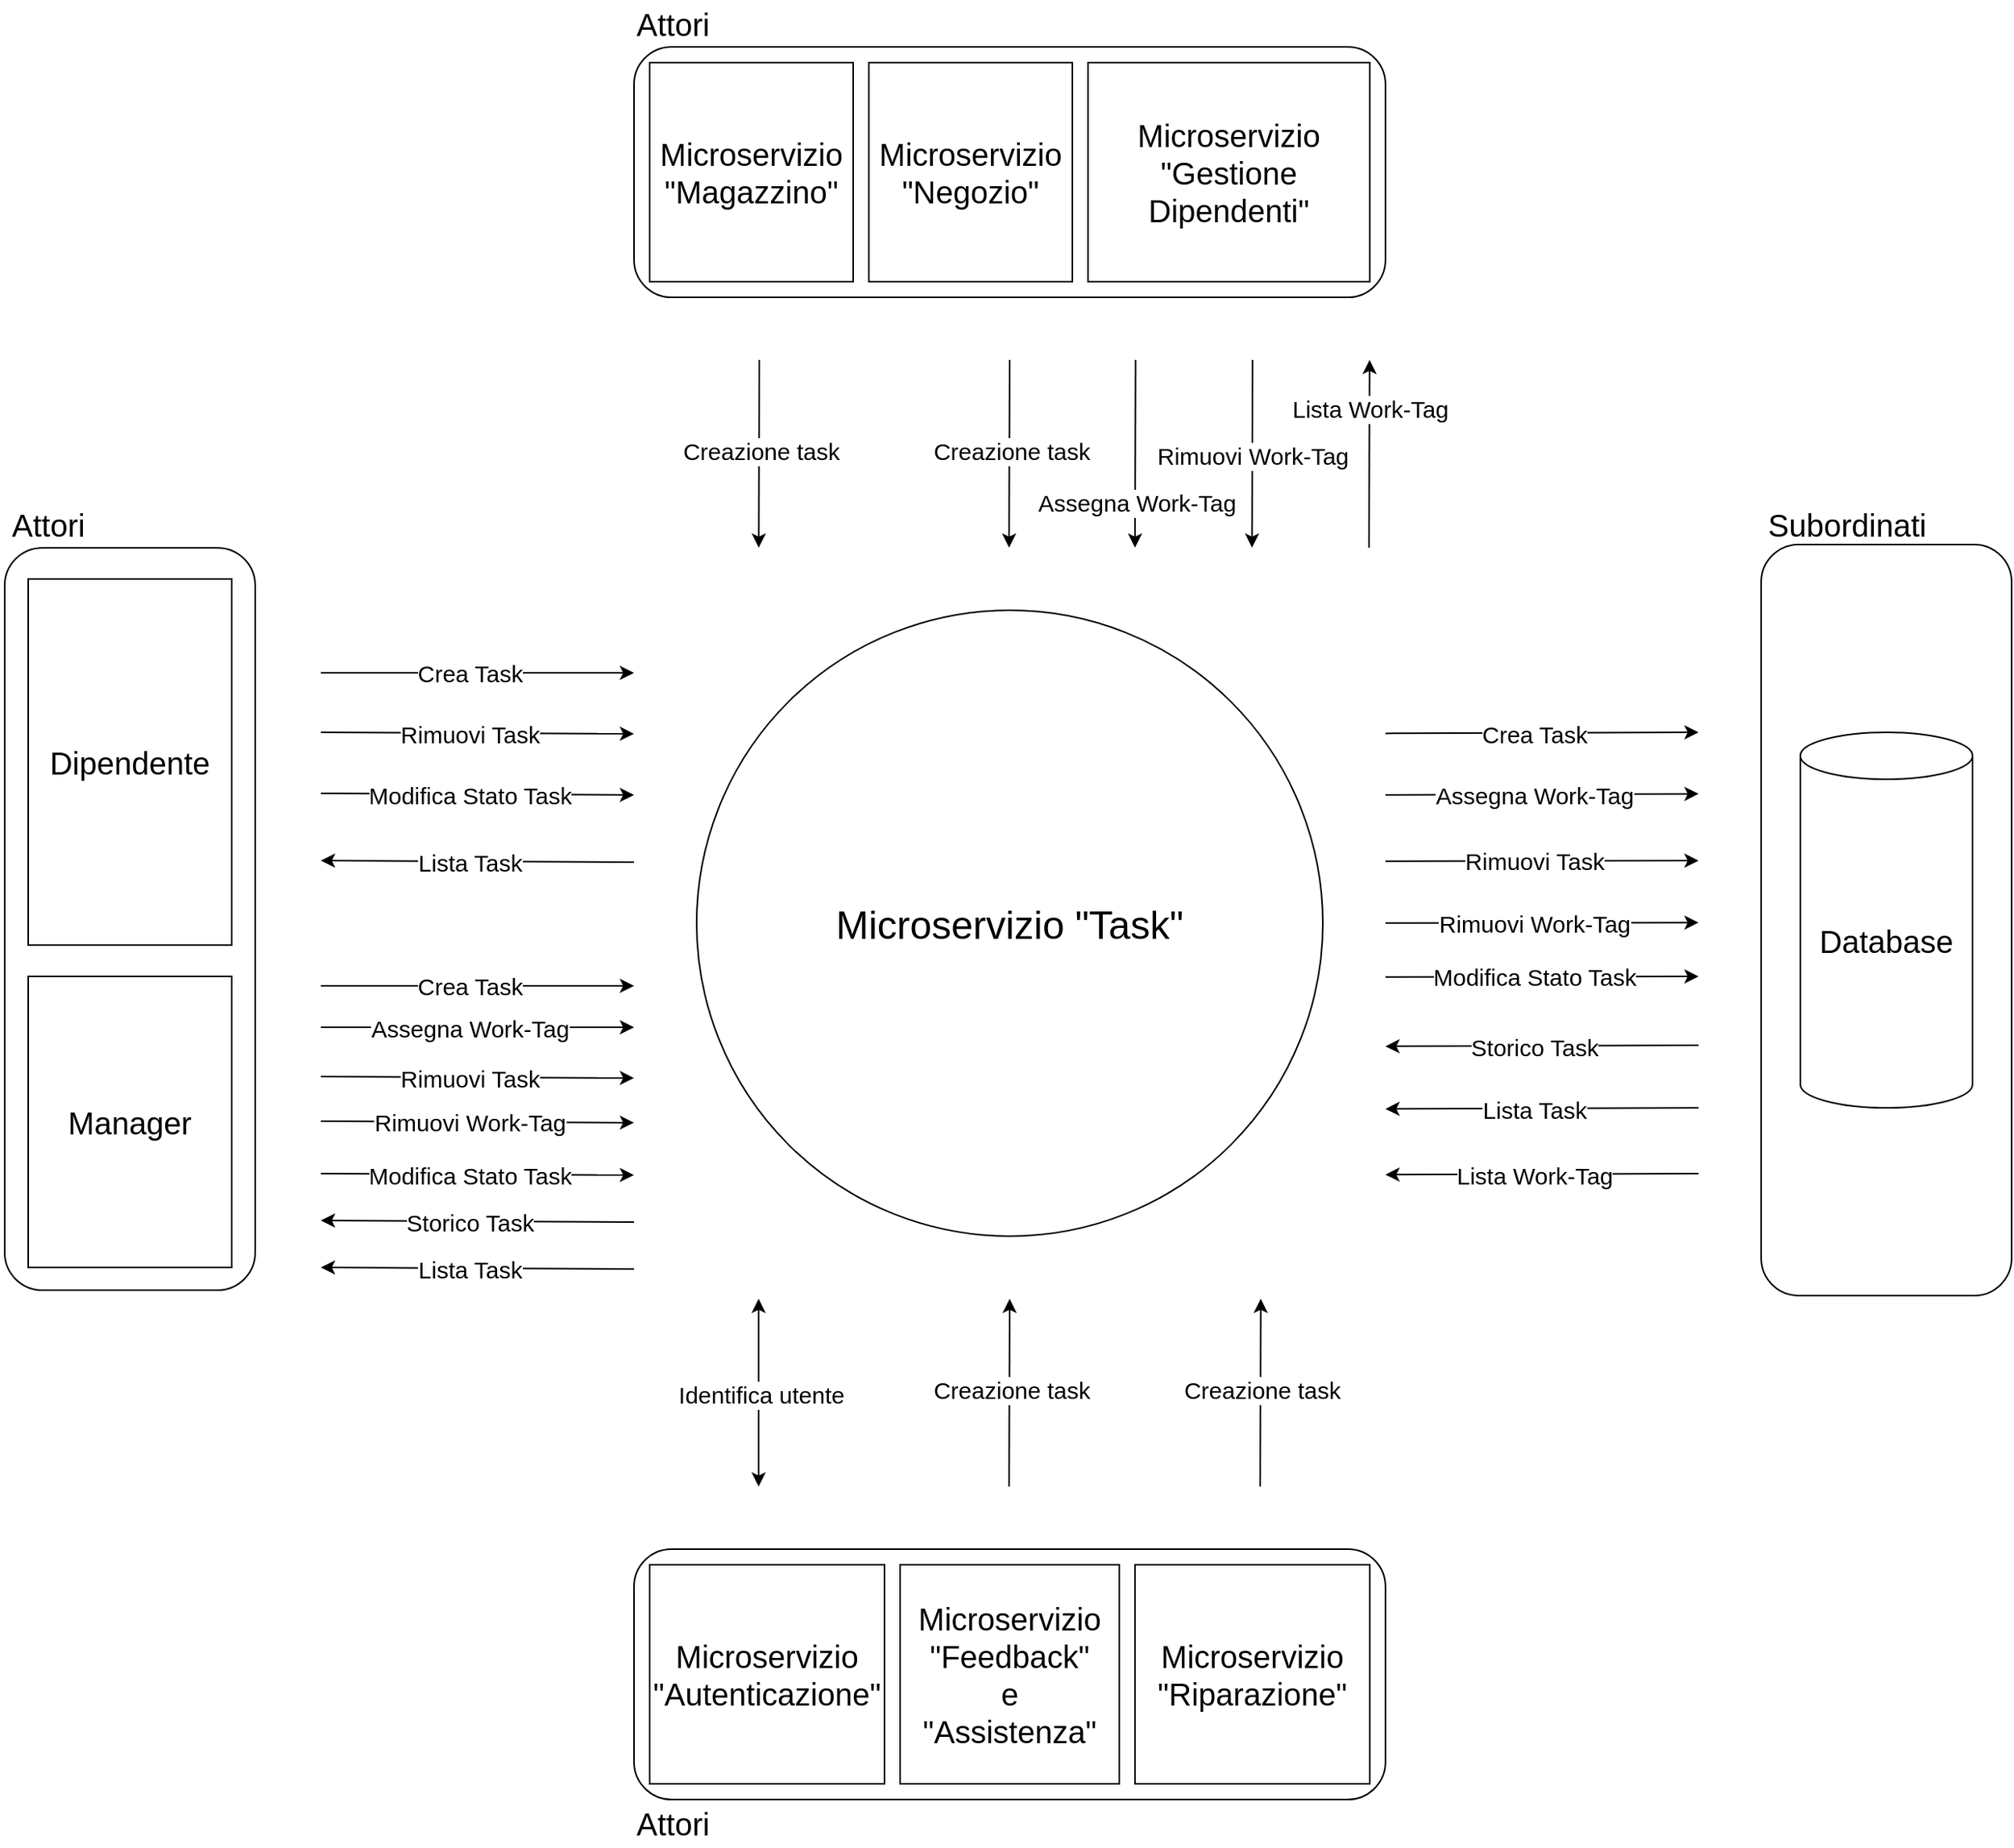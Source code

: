 <mxfile version="22.1.2" type="device">
  <diagram id="cLJqViy2UgR4zn7-Z_-I" name="Pagina-1">
    <mxGraphModel dx="1195" dy="2299" grid="1" gridSize="10" guides="1" tooltips="1" connect="1" arrows="1" fold="1" page="1" pageScale="1" pageWidth="827" pageHeight="1169" math="0" shadow="0">
      <root>
        <mxCell id="0" />
        <mxCell id="1" parent="0" />
        <mxCell id="AIQE-jx9AXwTJlLra-hW-2" value="&lt;font style=&quot;font-size: 25px;&quot;&gt;Microservizio &quot;Task&quot;&lt;/font&gt;" style="ellipse;whiteSpace=wrap;html=1;" vertex="1" parent="1">
          <mxGeometry x="1720" y="120" width="400" height="400" as="geometry" />
        </mxCell>
        <mxCell id="AIQE-jx9AXwTJlLra-hW-3" value="" style="rounded=1;whiteSpace=wrap;html=1;fillColor=none;" vertex="1" parent="1">
          <mxGeometry x="1680" y="-240" width="480" height="160" as="geometry" />
        </mxCell>
        <mxCell id="AIQE-jx9AXwTJlLra-hW-4" value="" style="rounded=1;whiteSpace=wrap;html=1;fillColor=none;rotation=-90;" vertex="1" parent="1">
          <mxGeometry x="1120.8" y="237.3" width="474.39" height="160" as="geometry" />
        </mxCell>
        <mxCell id="AIQE-jx9AXwTJlLra-hW-5" value="&lt;font style=&quot;font-size: 20px;&quot;&gt;Attori&lt;/font&gt;" style="text;html=1;strokeColor=none;fillColor=none;align=center;verticalAlign=middle;whiteSpace=wrap;rounded=0;" vertex="1" parent="1">
          <mxGeometry x="1275.5" y="50" width="60" height="30" as="geometry" />
        </mxCell>
        <mxCell id="AIQE-jx9AXwTJlLra-hW-6" value="&lt;font style=&quot;font-size: 20px;&quot;&gt;Dipendente&lt;/font&gt;" style="rounded=0;whiteSpace=wrap;html=1;" vertex="1" parent="1">
          <mxGeometry x="1293" y="100" width="130" height="234" as="geometry" />
        </mxCell>
        <mxCell id="AIQE-jx9AXwTJlLra-hW-7" value="" style="endArrow=classic;html=1;rounded=0;" edge="1" parent="1">
          <mxGeometry width="50" height="50" relative="1" as="geometry">
            <mxPoint x="1480" y="160" as="sourcePoint" />
            <mxPoint x="1680" y="160" as="targetPoint" />
          </mxGeometry>
        </mxCell>
        <mxCell id="AIQE-jx9AXwTJlLra-hW-8" value="&lt;font style=&quot;font-size: 15px;&quot;&gt;Crea Task&lt;/font&gt;" style="edgeLabel;html=1;align=center;verticalAlign=middle;resizable=0;points=[];" vertex="1" connectable="0" parent="AIQE-jx9AXwTJlLra-hW-7">
          <mxGeometry x="-0.057" relative="1" as="geometry">
            <mxPoint as="offset" />
          </mxGeometry>
        </mxCell>
        <mxCell id="AIQE-jx9AXwTJlLra-hW-16" value="" style="endArrow=classic;html=1;rounded=0;" edge="1" parent="1">
          <mxGeometry width="50" height="50" relative="1" as="geometry">
            <mxPoint x="1480" y="198" as="sourcePoint" />
            <mxPoint x="1680" y="198.96" as="targetPoint" />
          </mxGeometry>
        </mxCell>
        <mxCell id="AIQE-jx9AXwTJlLra-hW-17" value="&lt;font style=&quot;font-size: 15px;&quot;&gt;Rimuovi Task&lt;br&gt;&lt;/font&gt;" style="edgeLabel;html=1;align=center;verticalAlign=middle;resizable=0;points=[];" vertex="1" connectable="0" parent="AIQE-jx9AXwTJlLra-hW-16">
          <mxGeometry x="-0.057" relative="1" as="geometry">
            <mxPoint as="offset" />
          </mxGeometry>
        </mxCell>
        <mxCell id="AIQE-jx9AXwTJlLra-hW-18" value="" style="endArrow=none;html=1;rounded=0;startArrow=classic;startFill=1;endFill=0;" edge="1" parent="1">
          <mxGeometry width="50" height="50" relative="1" as="geometry">
            <mxPoint x="1480" y="280" as="sourcePoint" />
            <mxPoint x="1680" y="280.96" as="targetPoint" />
          </mxGeometry>
        </mxCell>
        <mxCell id="AIQE-jx9AXwTJlLra-hW-19" value="&lt;font style=&quot;font-size: 15px;&quot;&gt;Lista Task&lt;br&gt;&lt;/font&gt;" style="edgeLabel;html=1;align=center;verticalAlign=middle;resizable=0;points=[];" vertex="1" connectable="0" parent="AIQE-jx9AXwTJlLra-hW-18">
          <mxGeometry x="-0.057" relative="1" as="geometry">
            <mxPoint as="offset" />
          </mxGeometry>
        </mxCell>
        <mxCell id="AIQE-jx9AXwTJlLra-hW-20" value="&lt;font style=&quot;font-size: 20px;&quot;&gt;Manager&lt;br&gt;&lt;/font&gt;" style="rounded=0;whiteSpace=wrap;html=1;" vertex="1" parent="1">
          <mxGeometry x="1293" y="354" width="130" height="186" as="geometry" />
        </mxCell>
        <mxCell id="AIQE-jx9AXwTJlLra-hW-25" value="" style="rounded=1;whiteSpace=wrap;html=1;fillColor=none;rotation=-90;" vertex="1" parent="1">
          <mxGeometry x="2240" y="238" width="480" height="160" as="geometry" />
        </mxCell>
        <mxCell id="AIQE-jx9AXwTJlLra-hW-26" value="&lt;font style=&quot;font-size: 20px;&quot;&gt;Database&lt;/font&gt;" style="shape=cylinder3;whiteSpace=wrap;html=1;boundedLbl=1;backgroundOutline=1;size=15;" vertex="1" parent="1">
          <mxGeometry x="2425" y="198" width="110" height="240" as="geometry" />
        </mxCell>
        <mxCell id="AIQE-jx9AXwTJlLra-hW-27" value="" style="endArrow=classic;html=1;rounded=0;" edge="1" parent="1">
          <mxGeometry width="50" height="50" relative="1" as="geometry">
            <mxPoint x="2160" y="198.69" as="sourcePoint" />
            <mxPoint x="2360" y="198" as="targetPoint" />
          </mxGeometry>
        </mxCell>
        <mxCell id="AIQE-jx9AXwTJlLra-hW-28" value="&lt;font style=&quot;font-size: 15px;&quot;&gt;Crea Task&lt;br&gt;&lt;/font&gt;" style="edgeLabel;html=1;align=center;verticalAlign=middle;resizable=0;points=[];" vertex="1" connectable="0" parent="AIQE-jx9AXwTJlLra-hW-27">
          <mxGeometry x="-0.057" relative="1" as="geometry">
            <mxPoint as="offset" />
          </mxGeometry>
        </mxCell>
        <mxCell id="AIQE-jx9AXwTJlLra-hW-29" value="" style="endArrow=classic;html=1;rounded=0;" edge="1" parent="1">
          <mxGeometry width="50" height="50" relative="1" as="geometry">
            <mxPoint x="2160" y="280.35" as="sourcePoint" />
            <mxPoint x="2360" y="280" as="targetPoint" />
          </mxGeometry>
        </mxCell>
        <mxCell id="AIQE-jx9AXwTJlLra-hW-30" value="&lt;font style=&quot;font-size: 15px;&quot;&gt;Rimuovi Task&lt;br&gt;&lt;/font&gt;" style="edgeLabel;html=1;align=center;verticalAlign=middle;resizable=0;points=[];" vertex="1" connectable="0" parent="AIQE-jx9AXwTJlLra-hW-29">
          <mxGeometry x="-0.057" relative="1" as="geometry">
            <mxPoint as="offset" />
          </mxGeometry>
        </mxCell>
        <mxCell id="AIQE-jx9AXwTJlLra-hW-31" value="" style="endArrow=none;html=1;rounded=0;startArrow=classic;startFill=1;endFill=0;" edge="1" parent="1">
          <mxGeometry width="50" height="50" relative="1" as="geometry">
            <mxPoint x="2160" y="438.69" as="sourcePoint" />
            <mxPoint x="2360" y="438" as="targetPoint" />
          </mxGeometry>
        </mxCell>
        <mxCell id="AIQE-jx9AXwTJlLra-hW-32" value="&lt;font style=&quot;font-size: 15px;&quot;&gt;Lista Task&lt;br&gt;&lt;/font&gt;" style="edgeLabel;html=1;align=center;verticalAlign=middle;resizable=0;points=[];" vertex="1" connectable="0" parent="AIQE-jx9AXwTJlLra-hW-31">
          <mxGeometry x="-0.057" relative="1" as="geometry">
            <mxPoint as="offset" />
          </mxGeometry>
        </mxCell>
        <mxCell id="AIQE-jx9AXwTJlLra-hW-42" value="&lt;font style=&quot;font-size: 20px;&quot;&gt;Microservizio &quot;Magazzino&quot;&lt;/font&gt;" style="rounded=0;whiteSpace=wrap;html=1;" vertex="1" parent="1">
          <mxGeometry x="1690" y="-230" width="130" height="140" as="geometry" />
        </mxCell>
        <mxCell id="AIQE-jx9AXwTJlLra-hW-43" value="&lt;span style=&quot;font-size: 20px;&quot;&gt;Microservizio &quot;Gestione Dipendenti&quot;&lt;/span&gt;" style="rounded=0;whiteSpace=wrap;html=1;" vertex="1" parent="1">
          <mxGeometry x="1970" y="-230" width="180" height="140" as="geometry" />
        </mxCell>
        <mxCell id="AIQE-jx9AXwTJlLra-hW-48" value="&lt;font style=&quot;font-size: 20px;&quot;&gt;Microservizio &quot;Negozio&quot;&lt;/font&gt;" style="rounded=0;whiteSpace=wrap;html=1;" vertex="1" parent="1">
          <mxGeometry x="1830" y="-230" width="130" height="140" as="geometry" />
        </mxCell>
        <mxCell id="AIQE-jx9AXwTJlLra-hW-49" value="" style="endArrow=classic;html=1;rounded=0;startArrow=none;startFill=0;endFill=1;" edge="1" parent="1">
          <mxGeometry width="50" height="50" relative="1" as="geometry">
            <mxPoint x="1919.94" y="-40" as="sourcePoint" />
            <mxPoint x="1919.58" y="80" as="targetPoint" />
          </mxGeometry>
        </mxCell>
        <mxCell id="AIQE-jx9AXwTJlLra-hW-50" value="&lt;font style=&quot;font-size: 15px;&quot;&gt;Creazione task&lt;/font&gt;" style="edgeLabel;html=1;align=center;verticalAlign=middle;resizable=0;points=[];" vertex="1" connectable="0" parent="AIQE-jx9AXwTJlLra-hW-49">
          <mxGeometry x="-0.044" y="1" relative="1" as="geometry">
            <mxPoint as="offset" />
          </mxGeometry>
        </mxCell>
        <mxCell id="AIQE-jx9AXwTJlLra-hW-51" value="&lt;font style=&quot;font-size: 20px;&quot;&gt;Subordinati&lt;/font&gt;" style="text;html=1;strokeColor=none;fillColor=none;align=center;verticalAlign=middle;whiteSpace=wrap;rounded=0;" vertex="1" parent="1">
          <mxGeometry x="2390" y="50" width="130" height="30" as="geometry" />
        </mxCell>
        <mxCell id="AIQE-jx9AXwTJlLra-hW-52" value="&lt;font style=&quot;font-size: 20px;&quot;&gt;Attori&lt;/font&gt;" style="text;html=1;strokeColor=none;fillColor=none;align=center;verticalAlign=middle;whiteSpace=wrap;rounded=0;" vertex="1" parent="1">
          <mxGeometry x="1640" y="-270" width="130" height="30" as="geometry" />
        </mxCell>
        <mxCell id="AIQE-jx9AXwTJlLra-hW-55" value="" style="rounded=1;whiteSpace=wrap;html=1;fillColor=none;" vertex="1" parent="1">
          <mxGeometry x="1680" y="720" width="480" height="160" as="geometry" />
        </mxCell>
        <mxCell id="AIQE-jx9AXwTJlLra-hW-56" value="&lt;font style=&quot;font-size: 20px;&quot;&gt;Microservizio &quot;Feedback&quot;&lt;br&gt;e&lt;br&gt;&quot;Assistenza&quot;&lt;br&gt;&lt;/font&gt;" style="rounded=0;whiteSpace=wrap;html=1;" vertex="1" parent="1">
          <mxGeometry x="1850" y="730" width="140" height="140" as="geometry" />
        </mxCell>
        <mxCell id="AIQE-jx9AXwTJlLra-hW-57" value="&lt;span style=&quot;font-size: 20px;&quot;&gt;Microservizio &quot;Riparazione&quot;&lt;/span&gt;" style="rounded=0;whiteSpace=wrap;html=1;" vertex="1" parent="1">
          <mxGeometry x="2000" y="730" width="150" height="140" as="geometry" />
        </mxCell>
        <mxCell id="AIQE-jx9AXwTJlLra-hW-58" value="&lt;font style=&quot;font-size: 20px;&quot;&gt;Microservizio &quot;Autenticazione&quot;&lt;/font&gt;" style="rounded=0;whiteSpace=wrap;html=1;" vertex="1" parent="1">
          <mxGeometry x="1690" y="730" width="150" height="140" as="geometry" />
        </mxCell>
        <mxCell id="AIQE-jx9AXwTJlLra-hW-59" value="&lt;font style=&quot;font-size: 20px;&quot;&gt;Attori&lt;/font&gt;" style="text;html=1;strokeColor=none;fillColor=none;align=center;verticalAlign=middle;whiteSpace=wrap;rounded=0;" vertex="1" parent="1">
          <mxGeometry x="1640" y="880" width="130" height="30" as="geometry" />
        </mxCell>
        <mxCell id="AIQE-jx9AXwTJlLra-hW-60" value="" style="endArrow=classic;html=1;rounded=0;startArrow=none;startFill=0;endFill=1;" edge="1" parent="1">
          <mxGeometry width="50" height="50" relative="1" as="geometry">
            <mxPoint x="2000.36" y="-40" as="sourcePoint" />
            <mxPoint x="2000" y="80" as="targetPoint" />
          </mxGeometry>
        </mxCell>
        <mxCell id="AIQE-jx9AXwTJlLra-hW-61" value="&lt;span style=&quot;font-size: 15px;&quot;&gt;Assegna Work-Tag&lt;/span&gt;" style="edgeLabel;html=1;align=center;verticalAlign=middle;resizable=0;points=[];" vertex="1" connectable="0" parent="AIQE-jx9AXwTJlLra-hW-60">
          <mxGeometry x="-0.044" y="1" relative="1" as="geometry">
            <mxPoint y="33" as="offset" />
          </mxGeometry>
        </mxCell>
        <mxCell id="AIQE-jx9AXwTJlLra-hW-62" value="" style="endArrow=classic;html=1;rounded=0;startArrow=none;startFill=0;endFill=1;" edge="1" parent="1">
          <mxGeometry width="50" height="50" relative="1" as="geometry">
            <mxPoint x="1760.03" y="-40" as="sourcePoint" />
            <mxPoint x="1759.67" y="80" as="targetPoint" />
          </mxGeometry>
        </mxCell>
        <mxCell id="AIQE-jx9AXwTJlLra-hW-63" value="&lt;font style=&quot;font-size: 15px;&quot;&gt;Creazione task&lt;/font&gt;" style="edgeLabel;html=1;align=center;verticalAlign=middle;resizable=0;points=[];" vertex="1" connectable="0" parent="AIQE-jx9AXwTJlLra-hW-62">
          <mxGeometry x="-0.044" y="1" relative="1" as="geometry">
            <mxPoint as="offset" />
          </mxGeometry>
        </mxCell>
        <mxCell id="AIQE-jx9AXwTJlLra-hW-64" value="" style="endArrow=classic;html=1;rounded=0;" edge="1" parent="1">
          <mxGeometry width="50" height="50" relative="1" as="geometry">
            <mxPoint x="1480" y="237.04" as="sourcePoint" />
            <mxPoint x="1680" y="238" as="targetPoint" />
          </mxGeometry>
        </mxCell>
        <mxCell id="AIQE-jx9AXwTJlLra-hW-65" value="&lt;font style=&quot;font-size: 15px;&quot;&gt;Modifica Stato Task&lt;br&gt;&lt;/font&gt;" style="edgeLabel;html=1;align=center;verticalAlign=middle;resizable=0;points=[];" vertex="1" connectable="0" parent="AIQE-jx9AXwTJlLra-hW-64">
          <mxGeometry x="-0.057" relative="1" as="geometry">
            <mxPoint as="offset" />
          </mxGeometry>
        </mxCell>
        <mxCell id="AIQE-jx9AXwTJlLra-hW-68" value="" style="endArrow=classic;html=1;rounded=0;startArrow=classic;startFill=1;endFill=1;" edge="1" parent="1">
          <mxGeometry width="50" height="50" relative="1" as="geometry">
            <mxPoint x="1759.6" y="560" as="sourcePoint" />
            <mxPoint x="1759.6" y="680" as="targetPoint" />
          </mxGeometry>
        </mxCell>
        <mxCell id="AIQE-jx9AXwTJlLra-hW-69" value="&lt;span style=&quot;font-size: 15px;&quot;&gt;Identifica utente&lt;/span&gt;" style="edgeLabel;html=1;align=center;verticalAlign=middle;resizable=0;points=[];" vertex="1" connectable="0" parent="AIQE-jx9AXwTJlLra-hW-68">
          <mxGeometry x="-0.044" y="1" relative="1" as="geometry">
            <mxPoint y="3" as="offset" />
          </mxGeometry>
        </mxCell>
        <mxCell id="AIQE-jx9AXwTJlLra-hW-70" value="" style="endArrow=none;html=1;rounded=0;startArrow=classic;startFill=1;endFill=0;" edge="1" parent="1">
          <mxGeometry width="50" height="50" relative="1" as="geometry">
            <mxPoint x="1919.96" y="560" as="sourcePoint" />
            <mxPoint x="1919.6" y="680" as="targetPoint" />
          </mxGeometry>
        </mxCell>
        <mxCell id="AIQE-jx9AXwTJlLra-hW-71" value="&lt;font style=&quot;font-size: 15px;&quot;&gt;Creazione task&lt;/font&gt;" style="edgeLabel;html=1;align=center;verticalAlign=middle;resizable=0;points=[];" vertex="1" connectable="0" parent="AIQE-jx9AXwTJlLra-hW-70">
          <mxGeometry x="-0.044" y="1" relative="1" as="geometry">
            <mxPoint as="offset" />
          </mxGeometry>
        </mxCell>
        <mxCell id="AIQE-jx9AXwTJlLra-hW-74" value="" style="endArrow=none;html=1;rounded=0;startArrow=classic;startFill=1;endFill=0;" edge="1" parent="1">
          <mxGeometry width="50" height="50" relative="1" as="geometry">
            <mxPoint x="2080.36" y="560" as="sourcePoint" />
            <mxPoint x="2080" y="680" as="targetPoint" />
          </mxGeometry>
        </mxCell>
        <mxCell id="AIQE-jx9AXwTJlLra-hW-75" value="&lt;font style=&quot;font-size: 15px;&quot;&gt;Creazione task&lt;/font&gt;" style="edgeLabel;html=1;align=center;verticalAlign=middle;resizable=0;points=[];" vertex="1" connectable="0" parent="AIQE-jx9AXwTJlLra-hW-74">
          <mxGeometry x="-0.044" y="1" relative="1" as="geometry">
            <mxPoint as="offset" />
          </mxGeometry>
        </mxCell>
        <mxCell id="AIQE-jx9AXwTJlLra-hW-79" value="" style="endArrow=classic;html=1;rounded=0;" edge="1" parent="1">
          <mxGeometry width="50" height="50" relative="1" as="geometry">
            <mxPoint x="2160" y="354.35" as="sourcePoint" />
            <mxPoint x="2360" y="354" as="targetPoint" />
          </mxGeometry>
        </mxCell>
        <mxCell id="AIQE-jx9AXwTJlLra-hW-80" value="&lt;font style=&quot;font-size: 15px;&quot;&gt;Modifica Stato Task&lt;br&gt;&lt;/font&gt;" style="edgeLabel;html=1;align=center;verticalAlign=middle;resizable=0;points=[];" vertex="1" connectable="0" parent="AIQE-jx9AXwTJlLra-hW-79">
          <mxGeometry x="-0.057" relative="1" as="geometry">
            <mxPoint as="offset" />
          </mxGeometry>
        </mxCell>
        <mxCell id="AIQE-jx9AXwTJlLra-hW-81" value="" style="endArrow=classic;html=1;rounded=0;" edge="1" parent="1">
          <mxGeometry width="50" height="50" relative="1" as="geometry">
            <mxPoint x="1480" y="386.52" as="sourcePoint" />
            <mxPoint x="1680" y="386.52" as="targetPoint" />
          </mxGeometry>
        </mxCell>
        <mxCell id="AIQE-jx9AXwTJlLra-hW-82" value="&lt;font style=&quot;font-size: 15px;&quot;&gt;Assegna Work-Tag&lt;/font&gt;" style="edgeLabel;html=1;align=center;verticalAlign=middle;resizable=0;points=[];" vertex="1" connectable="0" parent="AIQE-jx9AXwTJlLra-hW-81">
          <mxGeometry x="-0.057" relative="1" as="geometry">
            <mxPoint as="offset" />
          </mxGeometry>
        </mxCell>
        <mxCell id="AIQE-jx9AXwTJlLra-hW-83" value="" style="endArrow=classic;html=1;rounded=0;" edge="1" parent="1">
          <mxGeometry width="50" height="50" relative="1" as="geometry">
            <mxPoint x="1480" y="418" as="sourcePoint" />
            <mxPoint x="1680" y="418.96" as="targetPoint" />
          </mxGeometry>
        </mxCell>
        <mxCell id="AIQE-jx9AXwTJlLra-hW-84" value="&lt;font style=&quot;font-size: 15px;&quot;&gt;Rimuovi Task&lt;br&gt;&lt;/font&gt;" style="edgeLabel;html=1;align=center;verticalAlign=middle;resizable=0;points=[];" vertex="1" connectable="0" parent="AIQE-jx9AXwTJlLra-hW-83">
          <mxGeometry x="-0.057" relative="1" as="geometry">
            <mxPoint as="offset" />
          </mxGeometry>
        </mxCell>
        <mxCell id="AIQE-jx9AXwTJlLra-hW-85" value="" style="endArrow=none;html=1;rounded=0;startArrow=classic;startFill=1;endFill=0;" edge="1" parent="1">
          <mxGeometry width="50" height="50" relative="1" as="geometry">
            <mxPoint x="1480" y="540" as="sourcePoint" />
            <mxPoint x="1680" y="540.96" as="targetPoint" />
          </mxGeometry>
        </mxCell>
        <mxCell id="AIQE-jx9AXwTJlLra-hW-86" value="&lt;font style=&quot;font-size: 15px;&quot;&gt;Lista Task&lt;br&gt;&lt;/font&gt;" style="edgeLabel;html=1;align=center;verticalAlign=middle;resizable=0;points=[];" vertex="1" connectable="0" parent="AIQE-jx9AXwTJlLra-hW-85">
          <mxGeometry x="-0.057" relative="1" as="geometry">
            <mxPoint as="offset" />
          </mxGeometry>
        </mxCell>
        <mxCell id="AIQE-jx9AXwTJlLra-hW-87" value="" style="endArrow=classic;html=1;rounded=0;" edge="1" parent="1">
          <mxGeometry width="50" height="50" relative="1" as="geometry">
            <mxPoint x="1480" y="480.0" as="sourcePoint" />
            <mxPoint x="1680" y="480.96" as="targetPoint" />
          </mxGeometry>
        </mxCell>
        <mxCell id="AIQE-jx9AXwTJlLra-hW-88" value="&lt;font style=&quot;font-size: 15px;&quot;&gt;Modifica Stato Task&lt;br&gt;&lt;/font&gt;" style="edgeLabel;html=1;align=center;verticalAlign=middle;resizable=0;points=[];" vertex="1" connectable="0" parent="AIQE-jx9AXwTJlLra-hW-87">
          <mxGeometry x="-0.057" relative="1" as="geometry">
            <mxPoint as="offset" />
          </mxGeometry>
        </mxCell>
        <mxCell id="AIQE-jx9AXwTJlLra-hW-89" value="" style="endArrow=classic;html=1;rounded=0;startArrow=none;startFill=0;endFill=1;" edge="1" parent="1">
          <mxGeometry width="50" height="50" relative="1" as="geometry">
            <mxPoint x="2075.12" y="-40" as="sourcePoint" />
            <mxPoint x="2074.76" y="80" as="targetPoint" />
          </mxGeometry>
        </mxCell>
        <mxCell id="AIQE-jx9AXwTJlLra-hW-90" value="&lt;span style=&quot;font-size: 15px;&quot;&gt;Rimuovi Work-Tag&lt;/span&gt;" style="edgeLabel;html=1;align=center;verticalAlign=middle;resizable=0;points=[];" vertex="1" connectable="0" parent="AIQE-jx9AXwTJlLra-hW-89">
          <mxGeometry x="-0.044" y="1" relative="1" as="geometry">
            <mxPoint x="-1" y="3" as="offset" />
          </mxGeometry>
        </mxCell>
        <mxCell id="AIQE-jx9AXwTJlLra-hW-91" value="" style="endArrow=none;html=1;rounded=0;startArrow=classic;startFill=1;endFill=0;" edge="1" parent="1">
          <mxGeometry width="50" height="50" relative="1" as="geometry">
            <mxPoint x="2149.88" y="-40" as="sourcePoint" />
            <mxPoint x="2149.52" y="80" as="targetPoint" />
          </mxGeometry>
        </mxCell>
        <mxCell id="AIQE-jx9AXwTJlLra-hW-92" value="&lt;span style=&quot;font-size: 15px;&quot;&gt;Lista Work-Tag&lt;/span&gt;" style="edgeLabel;html=1;align=center;verticalAlign=middle;resizable=0;points=[];" vertex="1" connectable="0" parent="AIQE-jx9AXwTJlLra-hW-91">
          <mxGeometry x="-0.044" y="1" relative="1" as="geometry">
            <mxPoint x="-1" y="-27" as="offset" />
          </mxGeometry>
        </mxCell>
        <mxCell id="AIQE-jx9AXwTJlLra-hW-93" value="" style="endArrow=classic;html=1;rounded=0;" edge="1" parent="1">
          <mxGeometry width="50" height="50" relative="1" as="geometry">
            <mxPoint x="2160" y="237.99" as="sourcePoint" />
            <mxPoint x="2360" y="237.3" as="targetPoint" />
          </mxGeometry>
        </mxCell>
        <mxCell id="AIQE-jx9AXwTJlLra-hW-94" value="&lt;font style=&quot;font-size: 15px;&quot;&gt;Assegna Work-Tag&lt;br&gt;&lt;/font&gt;" style="edgeLabel;html=1;align=center;verticalAlign=middle;resizable=0;points=[];" vertex="1" connectable="0" parent="AIQE-jx9AXwTJlLra-hW-93">
          <mxGeometry x="-0.057" relative="1" as="geometry">
            <mxPoint as="offset" />
          </mxGeometry>
        </mxCell>
        <mxCell id="AIQE-jx9AXwTJlLra-hW-95" value="" style="endArrow=classic;html=1;rounded=0;" edge="1" parent="1">
          <mxGeometry width="50" height="50" relative="1" as="geometry">
            <mxPoint x="2160" y="319.93" as="sourcePoint" />
            <mxPoint x="2360" y="319.58" as="targetPoint" />
          </mxGeometry>
        </mxCell>
        <mxCell id="AIQE-jx9AXwTJlLra-hW-96" value="&lt;font style=&quot;font-size: 15px;&quot;&gt;Rimuovi Work-Tag&lt;br&gt;&lt;/font&gt;" style="edgeLabel;html=1;align=center;verticalAlign=middle;resizable=0;points=[];" vertex="1" connectable="0" parent="AIQE-jx9AXwTJlLra-hW-95">
          <mxGeometry x="-0.057" relative="1" as="geometry">
            <mxPoint as="offset" />
          </mxGeometry>
        </mxCell>
        <mxCell id="AIQE-jx9AXwTJlLra-hW-97" value="" style="endArrow=none;html=1;rounded=0;startArrow=classic;startFill=1;endFill=0;" edge="1" parent="1">
          <mxGeometry width="50" height="50" relative="1" as="geometry">
            <mxPoint x="2160" y="480.69" as="sourcePoint" />
            <mxPoint x="2360" y="480" as="targetPoint" />
          </mxGeometry>
        </mxCell>
        <mxCell id="AIQE-jx9AXwTJlLra-hW-98" value="&lt;font style=&quot;font-size: 15px;&quot;&gt;Lista Work-Tag&lt;br&gt;&lt;/font&gt;" style="edgeLabel;html=1;align=center;verticalAlign=middle;resizable=0;points=[];" vertex="1" connectable="0" parent="AIQE-jx9AXwTJlLra-hW-97">
          <mxGeometry x="-0.057" relative="1" as="geometry">
            <mxPoint as="offset" />
          </mxGeometry>
        </mxCell>
        <mxCell id="AIQE-jx9AXwTJlLra-hW-100" value="" style="endArrow=none;html=1;rounded=0;startArrow=classic;startFill=1;endFill=0;" edge="1" parent="1">
          <mxGeometry width="50" height="50" relative="1" as="geometry">
            <mxPoint x="2160" y="398.69" as="sourcePoint" />
            <mxPoint x="2360" y="398" as="targetPoint" />
          </mxGeometry>
        </mxCell>
        <mxCell id="AIQE-jx9AXwTJlLra-hW-101" value="&lt;font style=&quot;font-size: 15px;&quot;&gt;Storico Task&lt;br&gt;&lt;/font&gt;" style="edgeLabel;html=1;align=center;verticalAlign=middle;resizable=0;points=[];" vertex="1" connectable="0" parent="AIQE-jx9AXwTJlLra-hW-100">
          <mxGeometry x="-0.057" relative="1" as="geometry">
            <mxPoint as="offset" />
          </mxGeometry>
        </mxCell>
        <mxCell id="AIQE-jx9AXwTJlLra-hW-102" value="" style="endArrow=classic;html=1;rounded=0;" edge="1" parent="1">
          <mxGeometry width="50" height="50" relative="1" as="geometry">
            <mxPoint x="1480" y="360" as="sourcePoint" />
            <mxPoint x="1680" y="360" as="targetPoint" />
          </mxGeometry>
        </mxCell>
        <mxCell id="AIQE-jx9AXwTJlLra-hW-103" value="&lt;font style=&quot;font-size: 15px;&quot;&gt;Crea Task&lt;/font&gt;" style="edgeLabel;html=1;align=center;verticalAlign=middle;resizable=0;points=[];" vertex="1" connectable="0" parent="AIQE-jx9AXwTJlLra-hW-102">
          <mxGeometry x="-0.057" relative="1" as="geometry">
            <mxPoint as="offset" />
          </mxGeometry>
        </mxCell>
        <mxCell id="AIQE-jx9AXwTJlLra-hW-104" value="" style="endArrow=classic;html=1;rounded=0;" edge="1" parent="1">
          <mxGeometry width="50" height="50" relative="1" as="geometry">
            <mxPoint x="1480" y="446.52" as="sourcePoint" />
            <mxPoint x="1680" y="447.48" as="targetPoint" />
          </mxGeometry>
        </mxCell>
        <mxCell id="AIQE-jx9AXwTJlLra-hW-105" value="&lt;font style=&quot;font-size: 15px;&quot;&gt;Rimuovi Work-Tag&lt;br&gt;&lt;/font&gt;" style="edgeLabel;html=1;align=center;verticalAlign=middle;resizable=0;points=[];" vertex="1" connectable="0" parent="AIQE-jx9AXwTJlLra-hW-104">
          <mxGeometry x="-0.057" relative="1" as="geometry">
            <mxPoint as="offset" />
          </mxGeometry>
        </mxCell>
        <mxCell id="AIQE-jx9AXwTJlLra-hW-106" value="" style="endArrow=none;html=1;rounded=0;startArrow=classic;startFill=1;endFill=0;" edge="1" parent="1">
          <mxGeometry width="50" height="50" relative="1" as="geometry">
            <mxPoint x="1480" y="510" as="sourcePoint" />
            <mxPoint x="1680" y="510.96" as="targetPoint" />
          </mxGeometry>
        </mxCell>
        <mxCell id="AIQE-jx9AXwTJlLra-hW-107" value="&lt;font style=&quot;font-size: 15px;&quot;&gt;Storico Task&lt;br&gt;&lt;/font&gt;" style="edgeLabel;html=1;align=center;verticalAlign=middle;resizable=0;points=[];" vertex="1" connectable="0" parent="AIQE-jx9AXwTJlLra-hW-106">
          <mxGeometry x="-0.057" relative="1" as="geometry">
            <mxPoint as="offset" />
          </mxGeometry>
        </mxCell>
      </root>
    </mxGraphModel>
  </diagram>
</mxfile>

